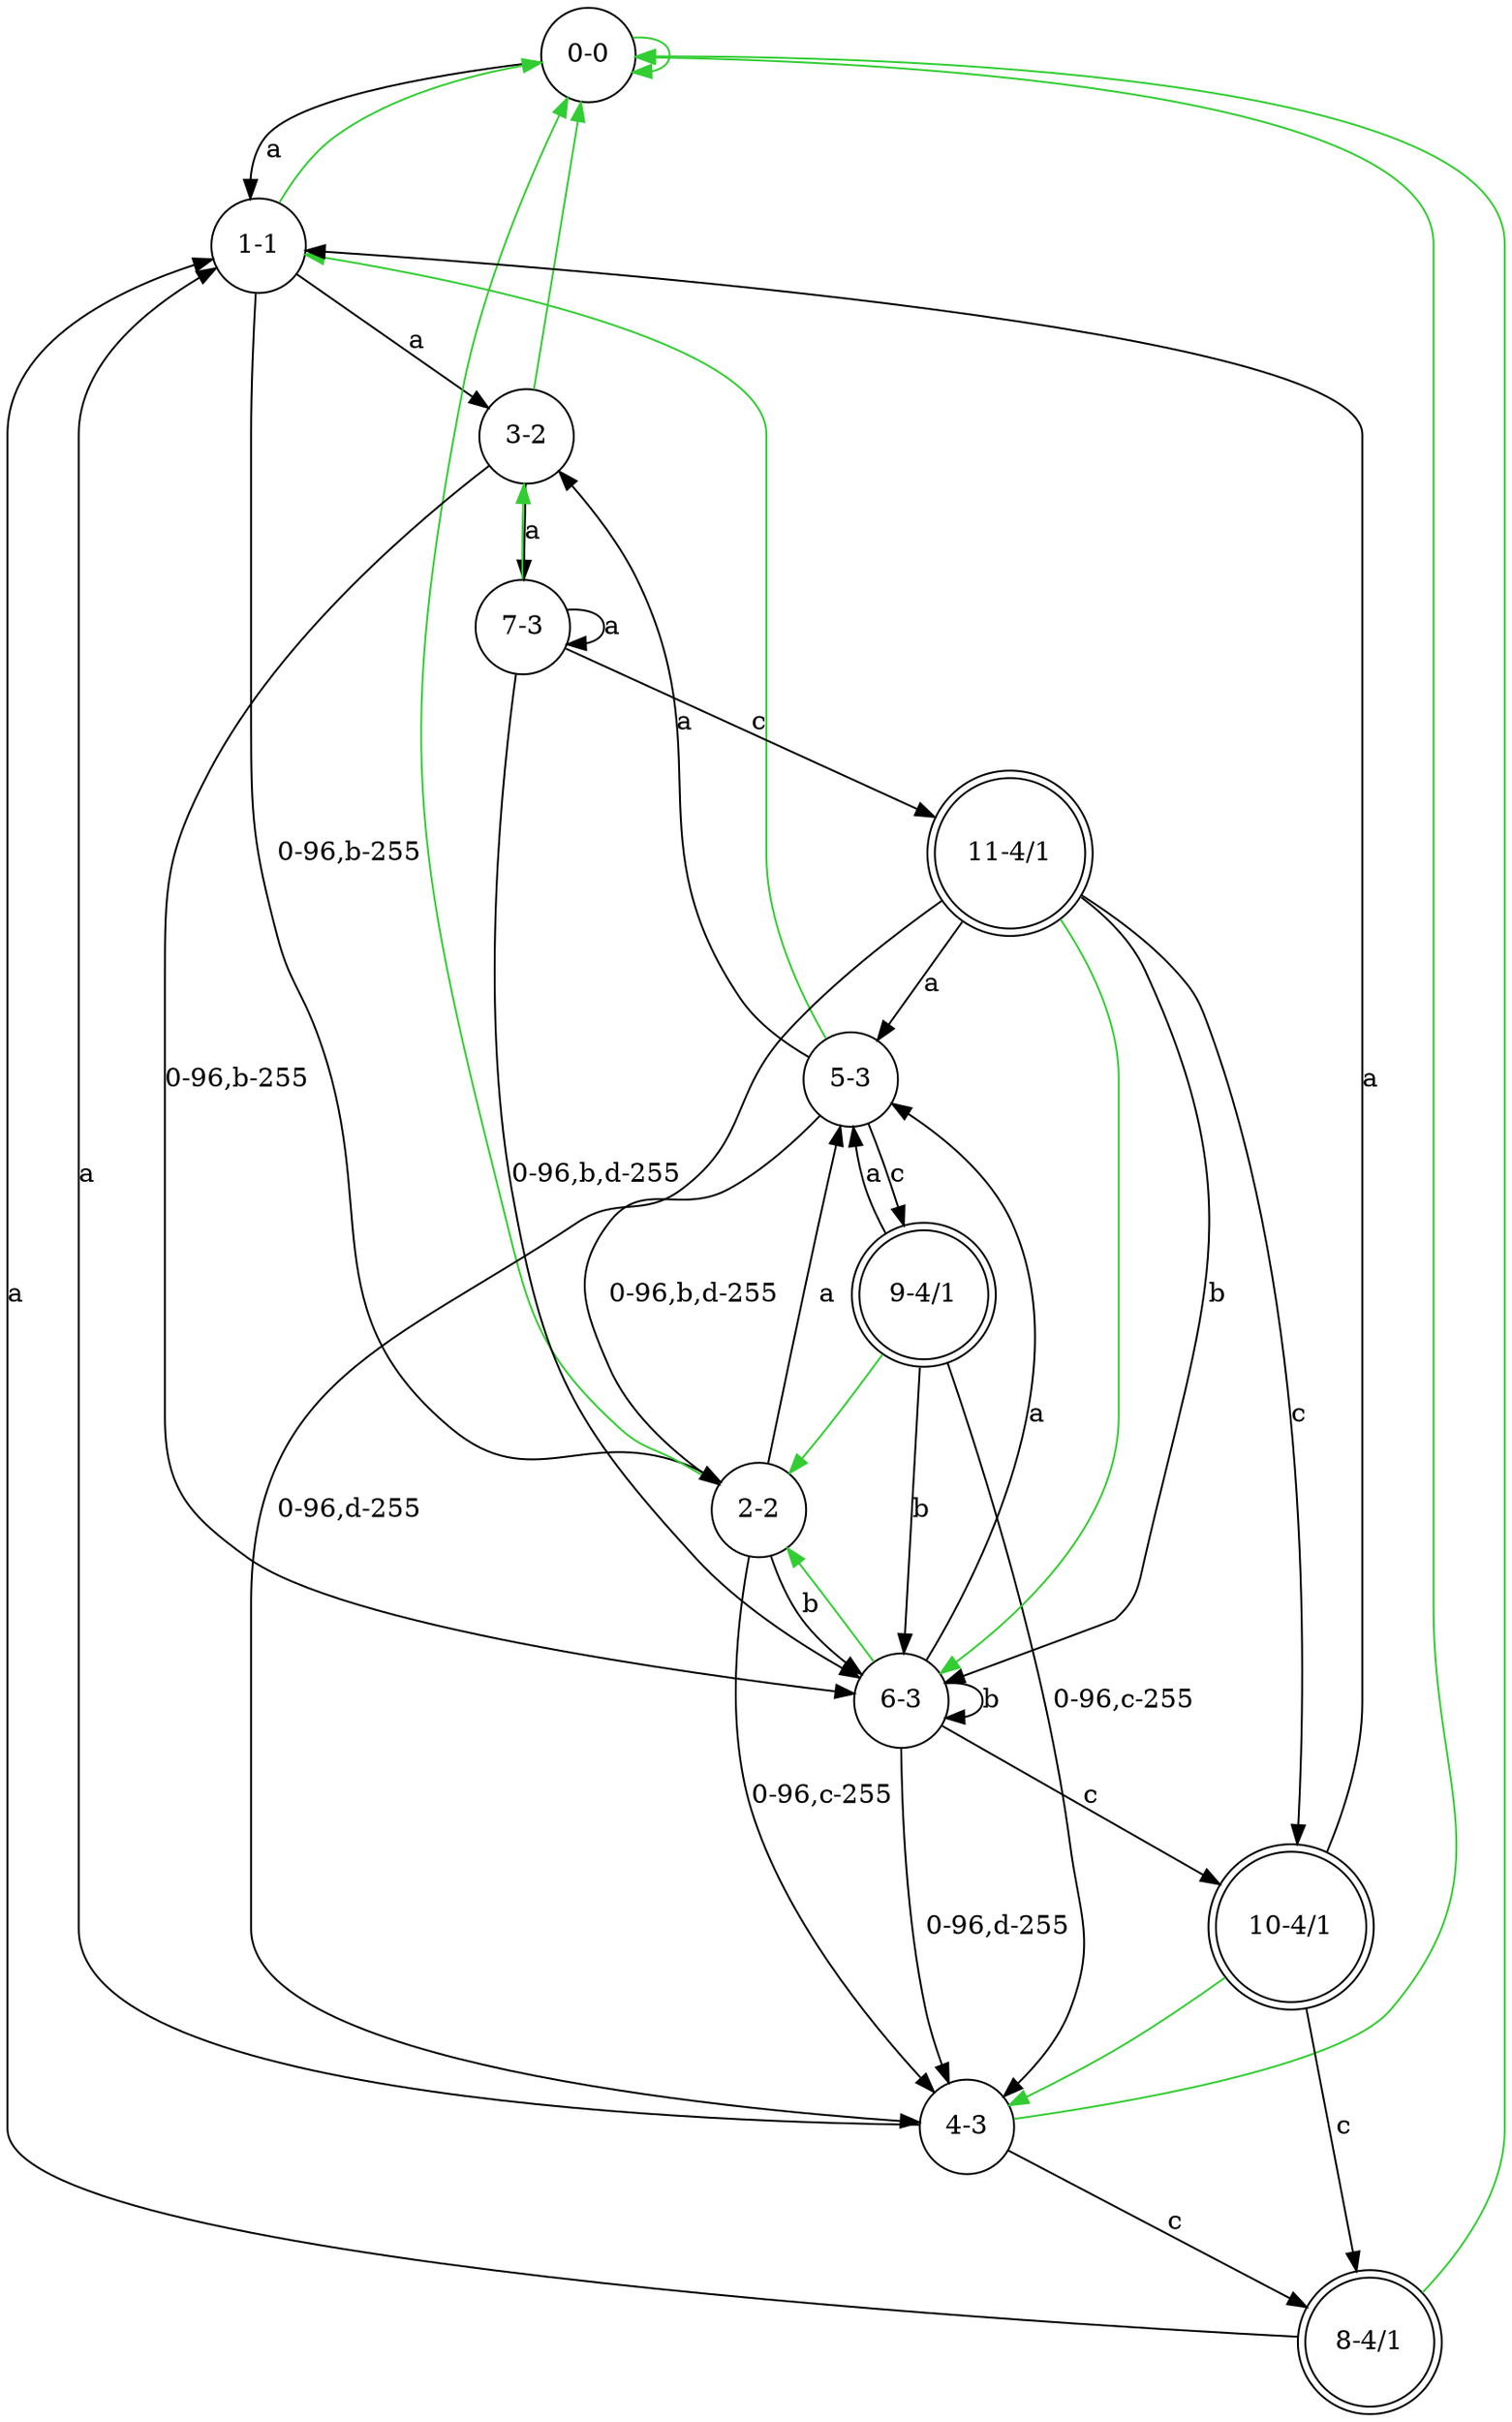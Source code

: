 digraph "source: input" {
 0 [shape=circle,label="0-0"];
 1 [shape=circle,label="1-1"];
 2 [shape=circle,label="2-2"];
 3 [shape=circle,label="3-2"];
 4 [shape=circle,label="4-3"];
 5 [shape=circle,label="5-3"];
 6 [shape=circle,label="6-3"];
 7 [shape=circle,label="7-3"];
 8 [shape=doublecircle,label="8-4/1"];
 9 [shape=doublecircle,label="9-4/1"];
 10 [shape=doublecircle,label="10-4/1"];
 11 [shape=doublecircle,label="11-4/1"];
0 -> 1 [label="a"];
0 -> 0 [color="limegreen"];
1 -> 2 [label="0-96,b-255"];
1 -> 3 [label="a"];
1 -> 0 [color="limegreen"];
2 -> 4 [label="0-96,c-255"];
2 -> 5 [label="a"];
2 -> 6 [label="b"];
2 -> 0 [color="limegreen"];
3 -> 6 [label="0-96,b-255"];
3 -> 7 [label="a"];
3 -> 0 [color="limegreen"];
4 -> 1 [label="a"];
4 -> 8 [label="c"];
4 -> 0 [color="limegreen"];
5 -> 2 [label="0-96,b,d-255"];
5 -> 3 [label="a"];
5 -> 9 [label="c"];
5 -> 1 [color="limegreen"];
6 -> 4 [label="0-96,d-255"];
6 -> 5 [label="a"];
6 -> 6 [label="b"];
6 -> 10 [label="c"];
6 -> 2 [color="limegreen"];
7 -> 6 [label="0-96,b,d-255"];
7 -> 7 [label="a"];
7 -> 11 [label="c"];
7 -> 3 [color="limegreen"];
8 -> 1 [label="a"];
8 -> 0 [color="limegreen"];
9 -> 4 [label="0-96,c-255"];
9 -> 5 [label="a"];
9 -> 6 [label="b"];
9 -> 2 [color="limegreen"];
10 -> 1 [label="a"];
10 -> 8 [label="c"];
10 -> 4 [color="limegreen"];
11 -> 4 [label="0-96,d-255"];
11 -> 5 [label="a"];
11 -> 6 [label="b"];
11 -> 10 [label="c"];
11 -> 6 [color="limegreen"];
}